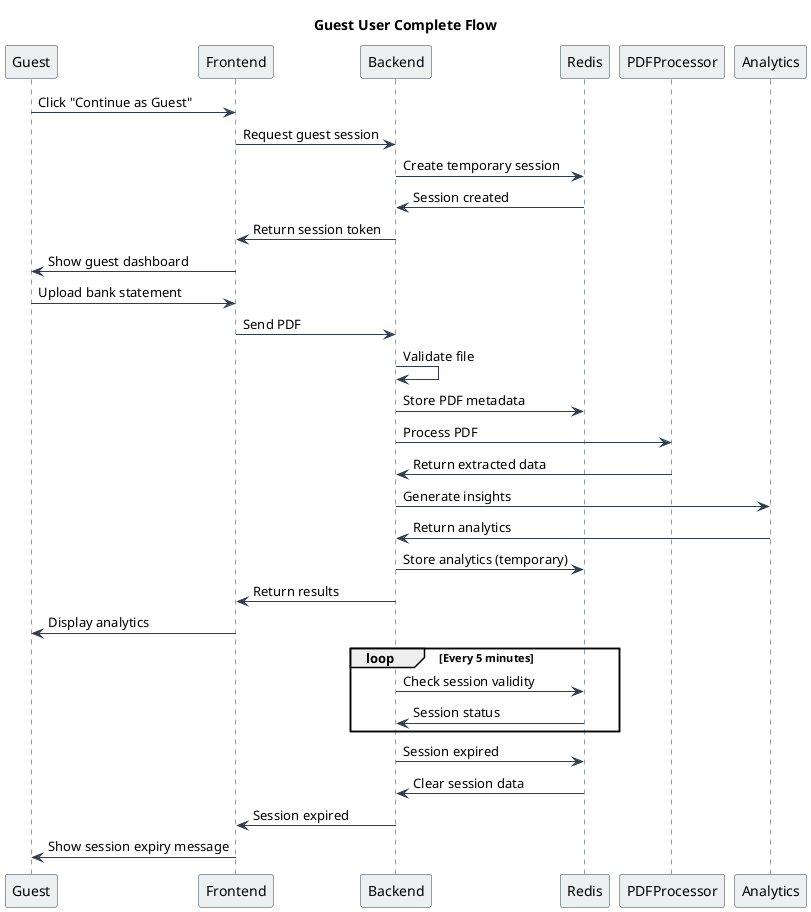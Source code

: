 @startuml Guest User Flow
title Guest User Complete Flow

' Styling
skinparam sequence {
    ArrowColor #2C3E50
    ActorBorderColor #2C3E50
    LifeLineBorderColor #2C3E50
    ParticipantBorderColor #2C3E50
    ParticipantBackgroundColor #ECF0F1
}

participant Guest
participant Frontend
participant Backend
participant Redis
participant PDFProcessor
participant Analytics

' Initial Session
Guest -> Frontend: Click "Continue as Guest"
Frontend -> Backend: Request guest session
Backend -> Redis: Create temporary session
Redis -> Backend: Session created
Backend -> Frontend: Return session token
Frontend -> Guest: Show guest dashboard

' PDF Upload and Processing
Guest -> Frontend: Upload bank statement
Frontend -> Backend: Send PDF
Backend -> Backend: Validate file
Backend -> Redis: Store PDF metadata
Backend -> PDFProcessor: Process PDF
PDFProcessor -> Backend: Return extracted data
Backend -> Analytics: Generate insights
Analytics -> Backend: Return analytics
Backend -> Redis: Store analytics (temporary)
Backend -> Frontend: Return results
Frontend -> Guest: Display analytics

' Session Management
loop Every 5 minutes
    Backend -> Redis: Check session validity
    Redis -> Backend: Session status
end

' Session Expiry
Backend -> Redis: Session expired
Redis -> Backend: Clear session data
Backend -> Frontend: Session expired
Frontend -> Guest: Show session expiry message

@enduml

@startuml Logged-in User Flow
title Logged-in User Complete Flow

' Styling
skinparam sequence {
    ArrowColor #2C3E50
    ActorBorderColor #2C3E50
    LifeLineBorderColor #2C3E50
    ParticipantBorderColor #2C3E50
    ParticipantBackgroundColor #ECF0F1
}

participant User
participant Frontend
participant Backend
participant Google
participant Database
participant Redis
participant PDFProcessor
participant Analytics
participant AIService
participant PaymentGateway

' Authentication
User -> Frontend: Click "Login with Google"
Frontend -> Google: Redirect to OAuth
Google -> User: Show consent screen
User -> Google: Authorize
Google -> Frontend: Return auth code
Frontend -> Backend: Send auth code
Backend -> Google: Verify token
Google -> Backend: Return user info
Backend -> Database: Check user exists
alt New User
    Database -> Backend: User not found
    Backend -> Database: Create user (FREE tier)
else Existing User
    Database -> Backend: Return user data
end
Backend -> Redis: Create session
Backend -> Frontend: Return session token
Frontend -> User: Show dashboard

' PDF Upload and Processing
User -> Frontend: Upload bank statement
Frontend -> Backend: Send PDF
Backend -> Backend: Validate file
Backend -> Database: Store PDF metadata
Backend -> PDFProcessor: Process PDF
PDFProcessor -> Backend: Return extracted data
Backend -> Analytics: Generate insights
Analytics -> Backend: Return analytics
Backend -> Database: Store analytics
Backend -> Frontend: Return results
Frontend -> User: Display analytics

' Premium Features (if applicable)
alt Premium User
    User -> Frontend: Ask AI question
    Frontend -> Backend: Send query
    Backend -> Database: Load user context
    Backend -> AIService: Process query
    AIService -> Backend: Generate response
    Backend -> Frontend: Return answer
    Frontend -> User: Display response
end

' Tier Upgrade (if applicable)
alt Basic/Free User
    User -> Frontend: Select premium tier
    Frontend -> Backend: Request upgrade
    Backend -> PaymentGateway: Process payment
    PaymentGateway -> Backend: Payment success
    Backend -> Database: Update user tier
    Backend -> Redis: Update cache
    Backend -> Frontend: Confirm upgrade
    Frontend -> User: Show new features
end

' Session Management
loop Every 30 minutes
    Backend -> Redis: Refresh session
    Redis -> Backend: Session refreshed
end

' Logout
User -> Frontend: Click logout
Frontend -> Backend: Logout request
Backend -> Redis: Clear session
Backend -> Frontend: Logout success
Frontend -> User: Show login page

@enduml

@startuml Business User Flow
title Business User (Premium) Complete Flow

' Styling
skinparam sequence {
    ArrowColor #2C3E50
    ActorBorderColor #2C3E50
    LifeLineBorderColor #2C3E50
    ParticipantBorderColor #2C3E50
    ParticipantBackgroundColor #ECF0F1
}

participant Business
participant Frontend
participant Backend
participant Google
participant Database
participant Redis
participant BillProcessor
participant AIService
participant EmailService

' Authentication (Same as logged-in user)
Business -> Frontend: Click "Login with Google"
Frontend -> Google: Redirect to OAuth
Google -> Business: Show consent screen
Business -> Google: Authorize
Google -> Frontend: Return auth code
Frontend -> Backend: Send auth code
Backend -> Google: Verify token
Google -> Backend: Return user info
Backend -> Database: Check business account
Database -> Backend: Return business data
Backend -> Redis: Create session
Backend -> Frontend: Return session token
Frontend -> Business: Show business dashboard

' Business Bill Processing
Business -> Frontend: Upload business bills
Frontend -> Backend: Send bills
Backend -> BillProcessor: Process bills
BillProcessor -> Backend: Return extracted data
Backend -> AIService: Generate business insights
AIService -> Backend: Return analytics
Backend -> Database: Store results
Backend -> EmailService: Send report
EmailService -> Business: Deliver report
Backend -> Frontend: Update dashboard
Frontend -> Business: Show business analytics

' Business-specific Features
Business -> Frontend: Request custom report
Frontend -> Backend: Generate report
Backend -> AIService: Process business data
AIService -> Backend: Return insights
Backend -> EmailService: Send custom report
EmailService -> Business: Deliver report
Backend -> Frontend: Update dashboard
Frontend -> Business: Show updated analytics

@enduml 